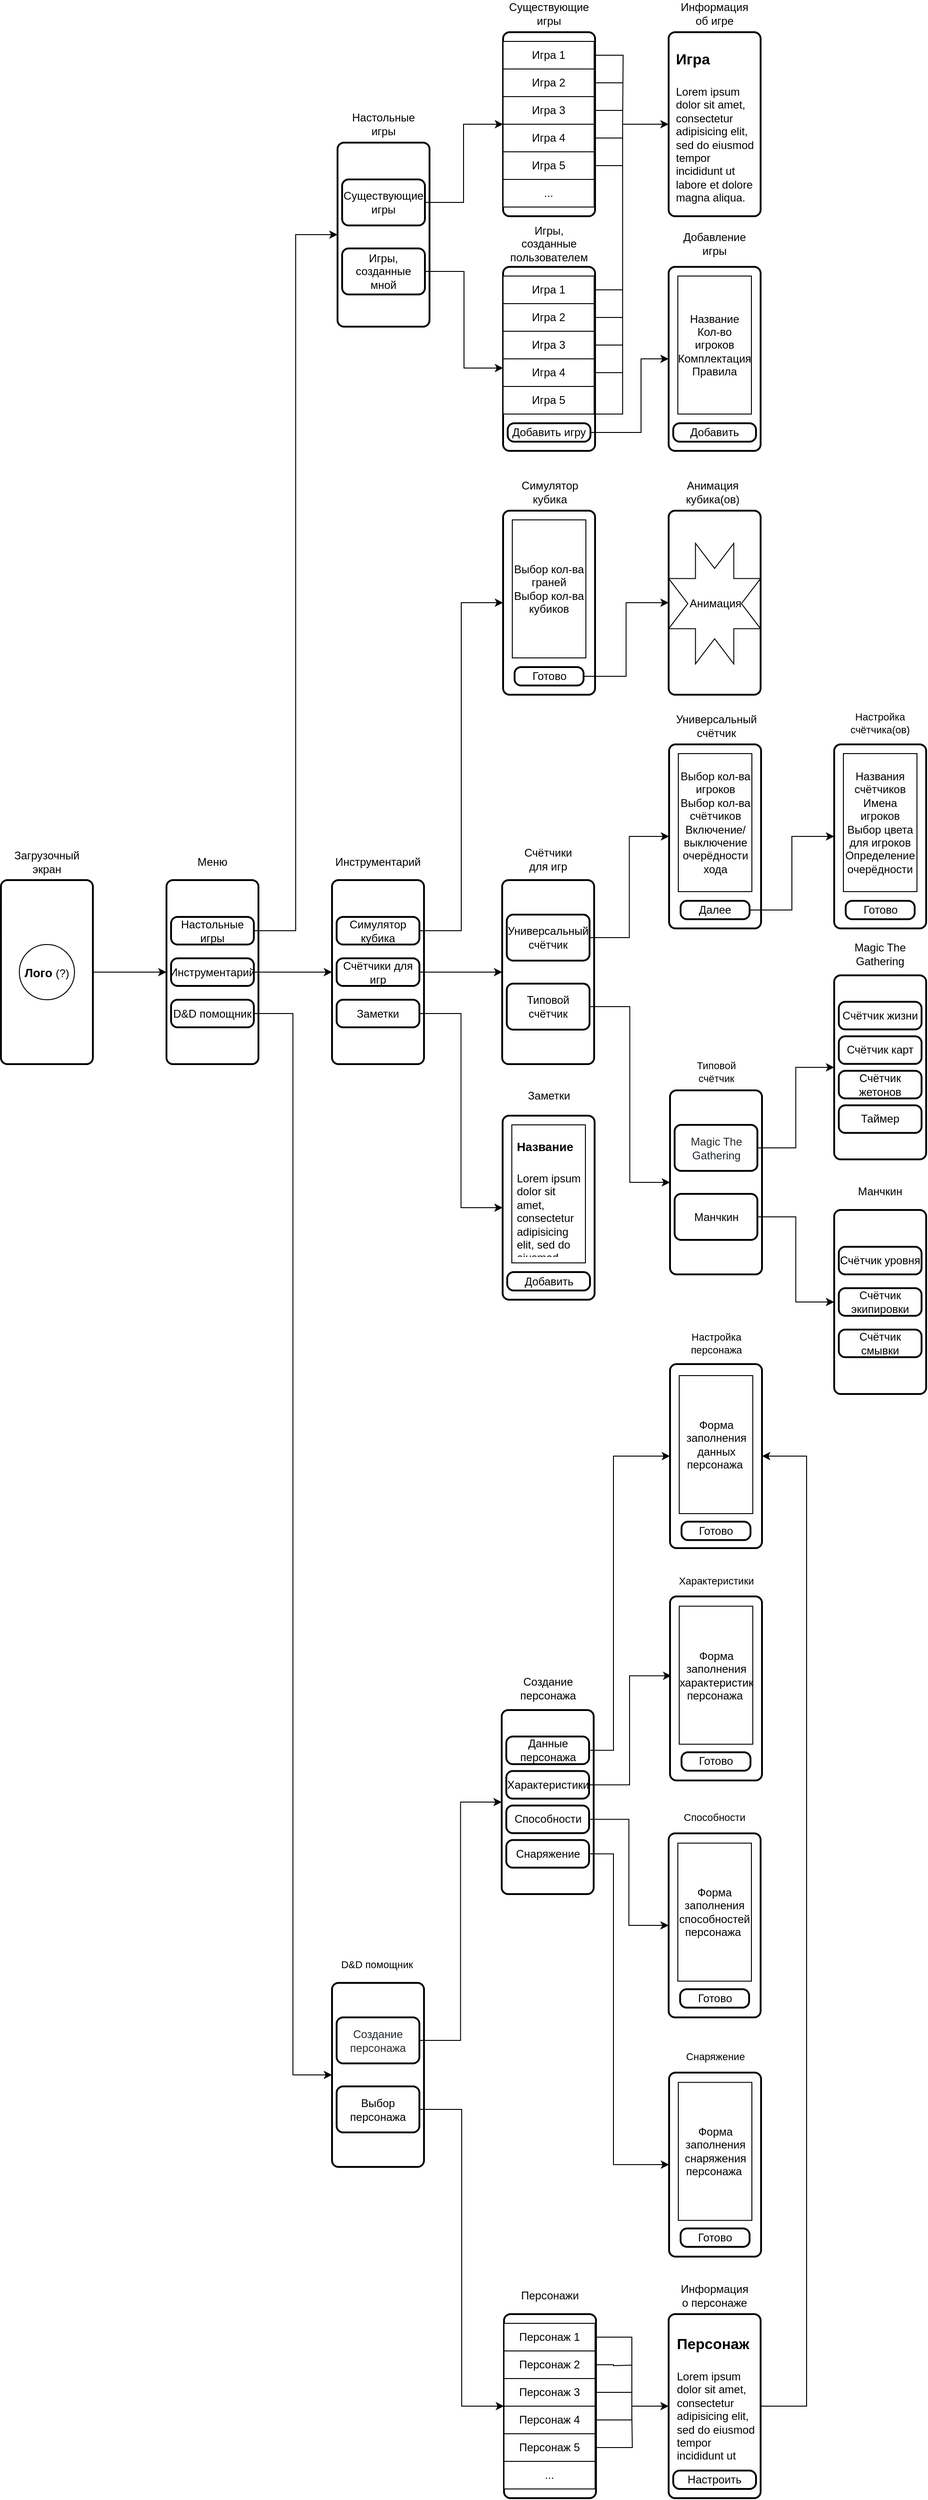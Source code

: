 <mxfile version="14.4.8" type="github">
  <diagram id="Wds3WwnXhRN4io4Kgcd5" name="Page-1">
    <mxGraphModel dx="1673" dy="928" grid="1" gridSize="10" guides="1" tooltips="1" connect="1" arrows="1" fold="1" page="1" pageScale="1" pageWidth="2339" pageHeight="3300" math="0" shadow="0">
      <root>
        <mxCell id="0" />
        <mxCell id="1" parent="0" />
        <mxCell id="EYJ2kRQVxU2eaPTJzhmD-4" style="edgeStyle=orthogonalEdgeStyle;rounded=0;orthogonalLoop=1;jettySize=auto;html=1;exitX=1;exitY=0.5;exitDx=0;exitDy=0;" parent="1" source="EYJ2kRQVxU2eaPTJzhmD-1" target="EYJ2kRQVxU2eaPTJzhmD-2" edge="1">
          <mxGeometry relative="1" as="geometry" />
        </mxCell>
        <mxCell id="EYJ2kRQVxU2eaPTJzhmD-1" value="" style="rounded=1;whiteSpace=wrap;html=1;absoluteArcSize=1;arcSize=14;strokeWidth=2;" parent="1" vertex="1">
          <mxGeometry x="64" y="1001.5" width="100" height="200" as="geometry" />
        </mxCell>
        <mxCell id="EYJ2kRQVxU2eaPTJzhmD-2" value="" style="rounded=1;whiteSpace=wrap;html=1;absoluteArcSize=1;arcSize=14;strokeWidth=2;" parent="1" vertex="1">
          <mxGeometry x="244" y="1001.5" width="100" height="200" as="geometry" />
        </mxCell>
        <mxCell id="EYJ2kRQVxU2eaPTJzhmD-20" style="edgeStyle=orthogonalEdgeStyle;rounded=0;orthogonalLoop=1;jettySize=auto;html=1;exitX=1;exitY=0.5;exitDx=0;exitDy=0;entryX=0;entryY=0.5;entryDx=0;entryDy=0;" parent="1" source="EYJ2kRQVxU2eaPTJzhmD-5" target="EYJ2kRQVxU2eaPTJzhmD-14" edge="1">
          <mxGeometry relative="1" as="geometry" />
        </mxCell>
        <mxCell id="EYJ2kRQVxU2eaPTJzhmD-5" value="Настольные игры" style="rounded=1;whiteSpace=wrap;html=1;absoluteArcSize=1;arcSize=14;strokeWidth=2;" parent="1" vertex="1">
          <mxGeometry x="249" y="1041.5" width="90" height="30" as="geometry" />
        </mxCell>
        <mxCell id="SFY8rmF3XhI637HiAEmH-7" style="edgeStyle=orthogonalEdgeStyle;rounded=0;orthogonalLoop=1;jettySize=auto;html=1;exitX=1;exitY=0.5;exitDx=0;exitDy=0;entryX=0;entryY=0.5;entryDx=0;entryDy=0;" edge="1" parent="1" source="EYJ2kRQVxU2eaPTJzhmD-6" target="SFY8rmF3XhI637HiAEmH-1">
          <mxGeometry relative="1" as="geometry" />
        </mxCell>
        <mxCell id="EYJ2kRQVxU2eaPTJzhmD-6" value="Инструментарий" style="rounded=1;whiteSpace=wrap;html=1;absoluteArcSize=1;arcSize=14;strokeWidth=2;" parent="1" vertex="1">
          <mxGeometry x="249" y="1086.5" width="90" height="30" as="geometry" />
        </mxCell>
        <mxCell id="SFY8rmF3XhI637HiAEmH-98" style="edgeStyle=orthogonalEdgeStyle;rounded=0;orthogonalLoop=1;jettySize=auto;html=1;exitX=1;exitY=0.5;exitDx=0;exitDy=0;entryX=0;entryY=0.5;entryDx=0;entryDy=0;strokeColor=#000000;fontSize=11;" edge="1" parent="1" source="EYJ2kRQVxU2eaPTJzhmD-7" target="SFY8rmF3XhI637HiAEmH-80">
          <mxGeometry relative="1" as="geometry" />
        </mxCell>
        <mxCell id="EYJ2kRQVxU2eaPTJzhmD-7" value="D&amp;amp;D помощник" style="rounded=1;whiteSpace=wrap;html=1;absoluteArcSize=1;arcSize=14;strokeWidth=2;" parent="1" vertex="1">
          <mxGeometry x="249" y="1131.5" width="90" height="30" as="geometry" />
        </mxCell>
        <mxCell id="EYJ2kRQVxU2eaPTJzhmD-8" value="Меню" style="text;html=1;strokeColor=none;fillColor=none;align=center;verticalAlign=middle;whiteSpace=wrap;rounded=0;" parent="1" vertex="1">
          <mxGeometry x="274" y="971.5" width="40" height="20" as="geometry" />
        </mxCell>
        <mxCell id="EYJ2kRQVxU2eaPTJzhmD-9" value="Загрузочный экран" style="text;html=1;strokeColor=none;fillColor=none;align=center;verticalAlign=middle;whiteSpace=wrap;rounded=0;" parent="1" vertex="1">
          <mxGeometry x="94" y="971.5" width="40" height="20" as="geometry" />
        </mxCell>
        <mxCell id="EYJ2kRQVxU2eaPTJzhmD-13" value="&lt;b&gt;&lt;font style=&quot;font-size: 13px&quot;&gt;Лого &lt;/font&gt;&lt;/b&gt;(?)" style="ellipse;whiteSpace=wrap;html=1;aspect=fixed;" parent="1" vertex="1">
          <mxGeometry x="84" y="1071.5" width="60" height="60" as="geometry" />
        </mxCell>
        <mxCell id="EYJ2kRQVxU2eaPTJzhmD-14" value="" style="rounded=1;whiteSpace=wrap;html=1;absoluteArcSize=1;arcSize=14;strokeWidth=2;" parent="1" vertex="1">
          <mxGeometry x="430" y="200" width="100" height="200" as="geometry" />
        </mxCell>
        <mxCell id="SFY8rmF3XhI637HiAEmH-8" style="edgeStyle=orthogonalEdgeStyle;rounded=0;orthogonalLoop=1;jettySize=auto;html=1;exitX=1;exitY=0.5;exitDx=0;exitDy=0;entryX=0;entryY=0;entryDx=0;entryDy=0;" edge="1" parent="1" source="EYJ2kRQVxU2eaPTJzhmD-15" target="EYJ2kRQVxU2eaPTJzhmD-26">
          <mxGeometry relative="1" as="geometry">
            <Array as="points">
              <mxPoint x="567" y="265" />
              <mxPoint x="567" y="180" />
            </Array>
          </mxGeometry>
        </mxCell>
        <mxCell id="EYJ2kRQVxU2eaPTJzhmD-15" value="Существующие игры" style="rounded=1;whiteSpace=wrap;html=1;absoluteArcSize=1;arcSize=14;strokeWidth=2;" parent="1" vertex="1">
          <mxGeometry x="435" y="240" width="90" height="50" as="geometry" />
        </mxCell>
        <mxCell id="EYJ2kRQVxU2eaPTJzhmD-33" style="edgeStyle=orthogonalEdgeStyle;rounded=0;orthogonalLoop=1;jettySize=auto;html=1;exitX=1;exitY=0.5;exitDx=0;exitDy=0;entryX=0;entryY=0.55;entryDx=0;entryDy=0;entryPerimeter=0;" parent="1" source="EYJ2kRQVxU2eaPTJzhmD-16" target="EYJ2kRQVxU2eaPTJzhmD-31" edge="1">
          <mxGeometry relative="1" as="geometry" />
        </mxCell>
        <mxCell id="EYJ2kRQVxU2eaPTJzhmD-16" value="Игры, созданные мной" style="rounded=1;whiteSpace=wrap;html=1;absoluteArcSize=1;arcSize=14;strokeWidth=2;" parent="1" vertex="1">
          <mxGeometry x="435" y="315" width="90" height="50" as="geometry" />
        </mxCell>
        <mxCell id="EYJ2kRQVxU2eaPTJzhmD-17" value="Настольные игры" style="text;html=1;strokeColor=none;fillColor=none;align=center;verticalAlign=middle;whiteSpace=wrap;rounded=0;" parent="1" vertex="1">
          <mxGeometry x="460" y="170" width="40" height="20" as="geometry" />
        </mxCell>
        <mxCell id="EYJ2kRQVxU2eaPTJzhmD-19" value="" style="rounded=1;whiteSpace=wrap;html=1;absoluteArcSize=1;arcSize=14;strokeWidth=2;" parent="1" vertex="1">
          <mxGeometry x="610" y="80" width="100" height="200" as="geometry" />
        </mxCell>
        <mxCell id="EYJ2kRQVxU2eaPTJzhmD-21" value="Существующие игры" style="text;html=1;strokeColor=none;fillColor=none;align=center;verticalAlign=middle;whiteSpace=wrap;rounded=0;" parent="1" vertex="1">
          <mxGeometry x="640" y="50" width="40" height="20" as="geometry" />
        </mxCell>
        <mxCell id="EYJ2kRQVxU2eaPTJzhmD-58" style="edgeStyle=orthogonalEdgeStyle;rounded=0;orthogonalLoop=1;jettySize=auto;html=1;exitX=1;exitY=0.5;exitDx=0;exitDy=0;endArrow=none;endFill=0;" parent="1" source="EYJ2kRQVxU2eaPTJzhmD-23" edge="1">
          <mxGeometry relative="1" as="geometry">
            <mxPoint x="740" y="180" as="targetPoint" />
          </mxGeometry>
        </mxCell>
        <mxCell id="EYJ2kRQVxU2eaPTJzhmD-23" value="Игра 1" style="rounded=0;whiteSpace=wrap;html=1;" parent="1" vertex="1">
          <mxGeometry x="610" y="90" width="99" height="30" as="geometry" />
        </mxCell>
        <mxCell id="EYJ2kRQVxU2eaPTJzhmD-59" style="edgeStyle=orthogonalEdgeStyle;rounded=0;orthogonalLoop=1;jettySize=auto;html=1;exitX=1;exitY=0.5;exitDx=0;exitDy=0;endArrow=none;endFill=0;" parent="1" source="EYJ2kRQVxU2eaPTJzhmD-24" edge="1">
          <mxGeometry relative="1" as="geometry">
            <mxPoint x="740" y="134.941" as="targetPoint" />
          </mxGeometry>
        </mxCell>
        <mxCell id="EYJ2kRQVxU2eaPTJzhmD-24" value="Игра 2" style="rounded=0;whiteSpace=wrap;html=1;" parent="1" vertex="1">
          <mxGeometry x="610" y="120" width="99" height="30" as="geometry" />
        </mxCell>
        <mxCell id="EYJ2kRQVxU2eaPTJzhmD-61" style="edgeStyle=orthogonalEdgeStyle;rounded=0;orthogonalLoop=1;jettySize=auto;html=1;exitX=1;exitY=0.5;exitDx=0;exitDy=0;endArrow=none;endFill=0;" parent="1" source="EYJ2kRQVxU2eaPTJzhmD-25" edge="1">
          <mxGeometry relative="1" as="geometry">
            <mxPoint x="740" y="165.529" as="targetPoint" />
          </mxGeometry>
        </mxCell>
        <mxCell id="EYJ2kRQVxU2eaPTJzhmD-25" value="Игра 3" style="rounded=0;whiteSpace=wrap;html=1;" parent="1" vertex="1">
          <mxGeometry x="610" y="150" width="99" height="30" as="geometry" />
        </mxCell>
        <mxCell id="EYJ2kRQVxU2eaPTJzhmD-62" style="edgeStyle=orthogonalEdgeStyle;rounded=0;orthogonalLoop=1;jettySize=auto;html=1;exitX=1;exitY=0.5;exitDx=0;exitDy=0;endArrow=none;endFill=0;" parent="1" source="EYJ2kRQVxU2eaPTJzhmD-26" edge="1">
          <mxGeometry relative="1" as="geometry">
            <mxPoint x="740" y="194.941" as="targetPoint" />
          </mxGeometry>
        </mxCell>
        <mxCell id="EYJ2kRQVxU2eaPTJzhmD-26" value="Игра 4" style="rounded=0;whiteSpace=wrap;html=1;" parent="1" vertex="1">
          <mxGeometry x="610" y="180" width="99" height="30" as="geometry" />
        </mxCell>
        <mxCell id="EYJ2kRQVxU2eaPTJzhmD-63" style="edgeStyle=orthogonalEdgeStyle;rounded=0;orthogonalLoop=1;jettySize=auto;html=1;exitX=1;exitY=0.5;exitDx=0;exitDy=0;endArrow=none;endFill=0;" parent="1" source="EYJ2kRQVxU2eaPTJzhmD-27" edge="1">
          <mxGeometry relative="1" as="geometry">
            <mxPoint x="740" y="225.529" as="targetPoint" />
          </mxGeometry>
        </mxCell>
        <mxCell id="EYJ2kRQVxU2eaPTJzhmD-27" value="Игра 5" style="rounded=0;whiteSpace=wrap;html=1;" parent="1" vertex="1">
          <mxGeometry x="610" y="210" width="99" height="30" as="geometry" />
        </mxCell>
        <mxCell id="EYJ2kRQVxU2eaPTJzhmD-28" value="..." style="rounded=0;whiteSpace=wrap;html=1;" parent="1" vertex="1">
          <mxGeometry x="610" y="240" width="99" height="30" as="geometry" />
        </mxCell>
        <mxCell id="EYJ2kRQVxU2eaPTJzhmD-31" value="" style="rounded=1;whiteSpace=wrap;html=1;absoluteArcSize=1;arcSize=14;strokeWidth=2;" parent="1" vertex="1">
          <mxGeometry x="610" y="335" width="100" height="200" as="geometry" />
        </mxCell>
        <mxCell id="EYJ2kRQVxU2eaPTJzhmD-32" value="Игры, созданные пользователем" style="text;html=1;strokeColor=none;fillColor=none;align=center;verticalAlign=middle;whiteSpace=wrap;rounded=0;" parent="1" vertex="1">
          <mxGeometry x="640" y="300" width="40" height="20" as="geometry" />
        </mxCell>
        <mxCell id="EYJ2kRQVxU2eaPTJzhmD-57" style="edgeStyle=orthogonalEdgeStyle;rounded=0;orthogonalLoop=1;jettySize=auto;html=1;exitX=1;exitY=0.5;exitDx=0;exitDy=0;endArrow=none;endFill=0;" parent="1" source="EYJ2kRQVxU2eaPTJzhmD-34" edge="1">
          <mxGeometry relative="1" as="geometry">
            <mxPoint x="740" y="359.941" as="targetPoint" />
          </mxGeometry>
        </mxCell>
        <mxCell id="EYJ2kRQVxU2eaPTJzhmD-34" value="Игра 1" style="rounded=0;whiteSpace=wrap;html=1;" parent="1" vertex="1">
          <mxGeometry x="610" y="345" width="99" height="30" as="geometry" />
        </mxCell>
        <mxCell id="EYJ2kRQVxU2eaPTJzhmD-56" style="edgeStyle=orthogonalEdgeStyle;rounded=0;orthogonalLoop=1;jettySize=auto;html=1;exitX=1;exitY=0.5;exitDx=0;exitDy=0;endArrow=none;endFill=0;" parent="1" source="EYJ2kRQVxU2eaPTJzhmD-35" edge="1">
          <mxGeometry relative="1" as="geometry">
            <mxPoint x="740" y="390.529" as="targetPoint" />
          </mxGeometry>
        </mxCell>
        <mxCell id="EYJ2kRQVxU2eaPTJzhmD-35" value="Игра 2" style="rounded=0;whiteSpace=wrap;html=1;" parent="1" vertex="1">
          <mxGeometry x="610" y="375" width="99" height="30" as="geometry" />
        </mxCell>
        <mxCell id="EYJ2kRQVxU2eaPTJzhmD-55" style="edgeStyle=orthogonalEdgeStyle;rounded=0;orthogonalLoop=1;jettySize=auto;html=1;exitX=1;exitY=0.5;exitDx=0;exitDy=0;endArrow=none;endFill=0;" parent="1" source="EYJ2kRQVxU2eaPTJzhmD-36" edge="1">
          <mxGeometry relative="1" as="geometry">
            <mxPoint x="740" y="419.941" as="targetPoint" />
          </mxGeometry>
        </mxCell>
        <mxCell id="EYJ2kRQVxU2eaPTJzhmD-36" value="Игра 3" style="rounded=0;whiteSpace=wrap;html=1;" parent="1" vertex="1">
          <mxGeometry x="610" y="405" width="99" height="30" as="geometry" />
        </mxCell>
        <mxCell id="EYJ2kRQVxU2eaPTJzhmD-53" style="edgeStyle=orthogonalEdgeStyle;rounded=0;orthogonalLoop=1;jettySize=auto;html=1;exitX=1;exitY=0.5;exitDx=0;exitDy=0;endArrow=none;endFill=0;" parent="1" source="EYJ2kRQVxU2eaPTJzhmD-37" edge="1">
          <mxGeometry relative="1" as="geometry">
            <mxPoint x="740" y="450.529" as="targetPoint" />
          </mxGeometry>
        </mxCell>
        <mxCell id="EYJ2kRQVxU2eaPTJzhmD-37" value="Игра 4" style="rounded=0;whiteSpace=wrap;html=1;" parent="1" vertex="1">
          <mxGeometry x="610" y="435" width="99" height="30" as="geometry" />
        </mxCell>
        <mxCell id="EYJ2kRQVxU2eaPTJzhmD-52" style="edgeStyle=orthogonalEdgeStyle;rounded=0;orthogonalLoop=1;jettySize=auto;html=1;exitX=1;exitY=0.5;exitDx=0;exitDy=0;entryX=0;entryY=0.5;entryDx=0;entryDy=0;" parent="1" source="EYJ2kRQVxU2eaPTJzhmD-38" target="EYJ2kRQVxU2eaPTJzhmD-46" edge="1">
          <mxGeometry relative="1" as="geometry">
            <Array as="points">
              <mxPoint x="740" y="495" />
              <mxPoint x="740" y="180" />
            </Array>
          </mxGeometry>
        </mxCell>
        <mxCell id="EYJ2kRQVxU2eaPTJzhmD-38" value="Игра 5" style="rounded=0;whiteSpace=wrap;html=1;" parent="1" vertex="1">
          <mxGeometry x="610" y="465" width="99" height="30" as="geometry" />
        </mxCell>
        <mxCell id="EYJ2kRQVxU2eaPTJzhmD-42" style="edgeStyle=orthogonalEdgeStyle;rounded=0;orthogonalLoop=1;jettySize=auto;html=1;exitX=1;exitY=0.5;exitDx=0;exitDy=0;" parent="1" source="EYJ2kRQVxU2eaPTJzhmD-40" target="EYJ2kRQVxU2eaPTJzhmD-41" edge="1">
          <mxGeometry relative="1" as="geometry">
            <Array as="points">
              <mxPoint x="760" y="515" />
              <mxPoint x="760" y="435" />
            </Array>
          </mxGeometry>
        </mxCell>
        <mxCell id="EYJ2kRQVxU2eaPTJzhmD-40" value="Добавить игру" style="rounded=1;whiteSpace=wrap;html=1;absoluteArcSize=1;arcSize=14;strokeWidth=2;" parent="1" vertex="1">
          <mxGeometry x="615" y="505" width="90" height="20" as="geometry" />
        </mxCell>
        <mxCell id="EYJ2kRQVxU2eaPTJzhmD-41" value="" style="rounded=1;whiteSpace=wrap;html=1;absoluteArcSize=1;arcSize=14;strokeWidth=2;" parent="1" vertex="1">
          <mxGeometry x="790" y="335" width="100" height="200" as="geometry" />
        </mxCell>
        <mxCell id="EYJ2kRQVxU2eaPTJzhmD-43" value="Добавление игры" style="text;html=1;strokeColor=none;fillColor=none;align=center;verticalAlign=middle;whiteSpace=wrap;rounded=0;" parent="1" vertex="1">
          <mxGeometry x="820" y="300" width="40" height="20" as="geometry" />
        </mxCell>
        <mxCell id="EYJ2kRQVxU2eaPTJzhmD-44" value="Название&lt;br&gt;Кол-во игроков&lt;br&gt;Комплектация&lt;br&gt;Правила" style="rounded=0;whiteSpace=wrap;html=1;" parent="1" vertex="1">
          <mxGeometry x="800" y="345" width="80" height="150" as="geometry" />
        </mxCell>
        <mxCell id="EYJ2kRQVxU2eaPTJzhmD-45" value="Добавить" style="rounded=1;whiteSpace=wrap;html=1;absoluteArcSize=1;arcSize=14;strokeWidth=2;" parent="1" vertex="1">
          <mxGeometry x="795" y="505" width="90" height="20" as="geometry" />
        </mxCell>
        <mxCell id="EYJ2kRQVxU2eaPTJzhmD-46" value="" style="rounded=1;whiteSpace=wrap;html=1;absoluteArcSize=1;arcSize=14;strokeWidth=2;" parent="1" vertex="1">
          <mxGeometry x="790" y="80" width="100" height="200" as="geometry" />
        </mxCell>
        <mxCell id="EYJ2kRQVxU2eaPTJzhmD-47" value="Информация об игре" style="text;html=1;strokeColor=none;fillColor=none;align=center;verticalAlign=middle;whiteSpace=wrap;rounded=0;" parent="1" vertex="1">
          <mxGeometry x="820" y="50" width="40" height="20" as="geometry" />
        </mxCell>
        <mxCell id="EYJ2kRQVxU2eaPTJzhmD-51" value="&lt;h1&gt;&lt;font style=&quot;font-size: 16px&quot;&gt;Игра&lt;/font&gt;&lt;/h1&gt;&lt;p&gt;Lorem ipsum dolor sit amet, consectetur adipisicing elit, sed do eiusmod tempor incididunt ut labore et dolore magna aliqua.&lt;/p&gt;" style="text;html=1;strokeColor=none;fillColor=none;spacing=5;spacingTop=-20;whiteSpace=wrap;overflow=hidden;rounded=0;" parent="1" vertex="1">
          <mxGeometry x="792.5" y="87" width="95" height="183" as="geometry" />
        </mxCell>
        <mxCell id="SFY8rmF3XhI637HiAEmH-1" value="" style="rounded=1;whiteSpace=wrap;html=1;absoluteArcSize=1;arcSize=14;strokeWidth=2;" vertex="1" parent="1">
          <mxGeometry x="424" y="1001.5" width="100" height="200" as="geometry" />
        </mxCell>
        <mxCell id="SFY8rmF3XhI637HiAEmH-2" value="Инструментарий" style="text;html=1;strokeColor=none;fillColor=none;align=center;verticalAlign=middle;whiteSpace=wrap;rounded=0;" vertex="1" parent="1">
          <mxGeometry x="454" y="971.5" width="40" height="20" as="geometry" />
        </mxCell>
        <mxCell id="SFY8rmF3XhI637HiAEmH-30" style="edgeStyle=orthogonalEdgeStyle;rounded=0;orthogonalLoop=1;jettySize=auto;html=1;exitX=1;exitY=0.5;exitDx=0;exitDy=0;entryX=0;entryY=0.5;entryDx=0;entryDy=0;" edge="1" parent="1" source="SFY8rmF3XhI637HiAEmH-3" target="SFY8rmF3XhI637HiAEmH-6">
          <mxGeometry relative="1" as="geometry" />
        </mxCell>
        <mxCell id="SFY8rmF3XhI637HiAEmH-3" value="Симулятор кубика" style="rounded=1;whiteSpace=wrap;html=1;absoluteArcSize=1;arcSize=14;strokeWidth=2;" vertex="1" parent="1">
          <mxGeometry x="429" y="1041.5" width="90" height="30" as="geometry" />
        </mxCell>
        <mxCell id="SFY8rmF3XhI637HiAEmH-43" style="edgeStyle=orthogonalEdgeStyle;rounded=0;orthogonalLoop=1;jettySize=auto;html=1;exitX=1;exitY=0.5;exitDx=0;exitDy=0;entryX=0;entryY=0.5;entryDx=0;entryDy=0;" edge="1" parent="1" source="SFY8rmF3XhI637HiAEmH-4" target="SFY8rmF3XhI637HiAEmH-37">
          <mxGeometry relative="1" as="geometry" />
        </mxCell>
        <mxCell id="SFY8rmF3XhI637HiAEmH-4" value="Счётчики для игр" style="rounded=1;whiteSpace=wrap;html=1;absoluteArcSize=1;arcSize=14;strokeWidth=2;" vertex="1" parent="1">
          <mxGeometry x="429" y="1086.5" width="90" height="30" as="geometry" />
        </mxCell>
        <mxCell id="SFY8rmF3XhI637HiAEmH-79" style="edgeStyle=orthogonalEdgeStyle;rounded=0;orthogonalLoop=1;jettySize=auto;html=1;exitX=1;exitY=0.5;exitDx=0;exitDy=0;entryX=0;entryY=0.5;entryDx=0;entryDy=0;strokeColor=#000000;fontSize=11;" edge="1" parent="1" source="SFY8rmF3XhI637HiAEmH-5" target="SFY8rmF3XhI637HiAEmH-73">
          <mxGeometry relative="1" as="geometry" />
        </mxCell>
        <mxCell id="SFY8rmF3XhI637HiAEmH-5" value="Заметки" style="rounded=1;whiteSpace=wrap;html=1;absoluteArcSize=1;arcSize=14;strokeWidth=2;" vertex="1" parent="1">
          <mxGeometry x="429" y="1131.5" width="90" height="30" as="geometry" />
        </mxCell>
        <mxCell id="SFY8rmF3XhI637HiAEmH-6" value="" style="rounded=1;whiteSpace=wrap;html=1;absoluteArcSize=1;arcSize=14;strokeWidth=2;" vertex="1" parent="1">
          <mxGeometry x="610" y="600" width="100" height="200" as="geometry" />
        </mxCell>
        <mxCell id="SFY8rmF3XhI637HiAEmH-9" value="Симулятор кубика" style="text;html=1;strokeColor=none;fillColor=none;align=center;verticalAlign=middle;whiteSpace=wrap;rounded=0;" vertex="1" parent="1">
          <mxGeometry x="641" y="570" width="40" height="20" as="geometry" />
        </mxCell>
        <mxCell id="SFY8rmF3XhI637HiAEmH-28" value="Выбор кол-ва граней&lt;br&gt;Выбор кол-ва кубиков" style="rounded=0;whiteSpace=wrap;html=1;" vertex="1" parent="1">
          <mxGeometry x="620" y="610" width="80" height="150" as="geometry" />
        </mxCell>
        <mxCell id="SFY8rmF3XhI637HiAEmH-34" style="edgeStyle=orthogonalEdgeStyle;rounded=0;orthogonalLoop=1;jettySize=auto;html=1;exitX=1;exitY=0.5;exitDx=0;exitDy=0;entryX=0;entryY=0.5;entryDx=0;entryDy=0;" edge="1" parent="1" source="SFY8rmF3XhI637HiAEmH-29" target="SFY8rmF3XhI637HiAEmH-31">
          <mxGeometry relative="1" as="geometry" />
        </mxCell>
        <mxCell id="SFY8rmF3XhI637HiAEmH-29" value="Готово" style="rounded=1;whiteSpace=wrap;html=1;absoluteArcSize=1;arcSize=14;strokeWidth=2;" vertex="1" parent="1">
          <mxGeometry x="622.5" y="770" width="75" height="20" as="geometry" />
        </mxCell>
        <mxCell id="SFY8rmF3XhI637HiAEmH-31" value="" style="rounded=1;whiteSpace=wrap;html=1;absoluteArcSize=1;arcSize=14;strokeWidth=2;" vertex="1" parent="1">
          <mxGeometry x="790" y="600" width="100" height="200" as="geometry" />
        </mxCell>
        <mxCell id="SFY8rmF3XhI637HiAEmH-33" value="Анимация кубика(ов)" style="text;html=1;strokeColor=none;fillColor=none;align=center;verticalAlign=middle;whiteSpace=wrap;rounded=0;" vertex="1" parent="1">
          <mxGeometry x="817.5" y="570" width="40" height="20" as="geometry" />
        </mxCell>
        <mxCell id="SFY8rmF3XhI637HiAEmH-35" value="" style="verticalLabelPosition=bottom;verticalAlign=top;html=1;shape=mxgraph.basic.8_point_star;" vertex="1" parent="1">
          <mxGeometry x="790" y="635.5" width="100" height="131" as="geometry" />
        </mxCell>
        <mxCell id="SFY8rmF3XhI637HiAEmH-36" value="Анимация" style="text;html=1;strokeColor=none;fillColor=none;align=center;verticalAlign=middle;whiteSpace=wrap;rounded=0;" vertex="1" parent="1">
          <mxGeometry x="820.5" y="691" width="40" height="20" as="geometry" />
        </mxCell>
        <mxCell id="SFY8rmF3XhI637HiAEmH-37" value="" style="rounded=1;whiteSpace=wrap;html=1;absoluteArcSize=1;arcSize=14;strokeWidth=2;" vertex="1" parent="1">
          <mxGeometry x="609" y="1001.5" width="100" height="200" as="geometry" />
        </mxCell>
        <mxCell id="SFY8rmF3XhI637HiAEmH-38" value="Счётчики для игр" style="text;html=1;strokeColor=none;fillColor=none;align=center;verticalAlign=middle;whiteSpace=wrap;rounded=0;" vertex="1" parent="1">
          <mxGeometry x="638.5" y="968.5" width="40" height="20" as="geometry" />
        </mxCell>
        <mxCell id="SFY8rmF3XhI637HiAEmH-48" style="edgeStyle=orthogonalEdgeStyle;orthogonalLoop=1;jettySize=auto;html=1;exitX=1;exitY=0.5;exitDx=0;exitDy=0;entryX=0;entryY=0.5;entryDx=0;entryDy=0;fontSize=11;rounded=0;" edge="1" parent="1" source="SFY8rmF3XhI637HiAEmH-40" target="SFY8rmF3XhI637HiAEmH-44">
          <mxGeometry relative="1" as="geometry" />
        </mxCell>
        <mxCell id="SFY8rmF3XhI637HiAEmH-40" value="Универсальный счётчик" style="rounded=1;whiteSpace=wrap;html=1;absoluteArcSize=1;arcSize=14;strokeWidth=2;" vertex="1" parent="1">
          <mxGeometry x="614" y="1039" width="90" height="50" as="geometry" />
        </mxCell>
        <mxCell id="SFY8rmF3XhI637HiAEmH-56" style="edgeStyle=orthogonalEdgeStyle;rounded=0;orthogonalLoop=1;jettySize=auto;html=1;exitX=1;exitY=0.5;exitDx=0;exitDy=0;entryX=0;entryY=0.5;entryDx=0;entryDy=0;strokeColor=#000000;fontSize=11;" edge="1" parent="1" source="SFY8rmF3XhI637HiAEmH-41" target="SFY8rmF3XhI637HiAEmH-54">
          <mxGeometry relative="1" as="geometry" />
        </mxCell>
        <mxCell id="SFY8rmF3XhI637HiAEmH-41" value="Типовой счётчик" style="rounded=1;whiteSpace=wrap;html=1;absoluteArcSize=1;arcSize=14;strokeWidth=2;" vertex="1" parent="1">
          <mxGeometry x="614" y="1114" width="90" height="50" as="geometry" />
        </mxCell>
        <mxCell id="SFY8rmF3XhI637HiAEmH-44" value="" style="rounded=1;whiteSpace=wrap;html=1;absoluteArcSize=1;arcSize=14;strokeWidth=2;" vertex="1" parent="1">
          <mxGeometry x="790.5" y="854" width="100" height="200" as="geometry" />
        </mxCell>
        <mxCell id="SFY8rmF3XhI637HiAEmH-45" value="Универсальный счётчик" style="text;html=1;strokeColor=none;fillColor=none;align=center;verticalAlign=middle;whiteSpace=wrap;rounded=0;" vertex="1" parent="1">
          <mxGeometry x="821.5" y="824" width="40" height="20" as="geometry" />
        </mxCell>
        <mxCell id="SFY8rmF3XhI637HiAEmH-46" value="Выбор кол-ва игроков&lt;br&gt;Выбор кол-ва счётчиков&lt;br&gt;Включение/выключение очерёдности хода" style="rounded=0;whiteSpace=wrap;html=1;" vertex="1" parent="1">
          <mxGeometry x="800.5" y="864" width="80" height="150" as="geometry" />
        </mxCell>
        <mxCell id="SFY8rmF3XhI637HiAEmH-51" style="edgeStyle=orthogonalEdgeStyle;rounded=0;orthogonalLoop=1;jettySize=auto;html=1;exitX=1;exitY=0.5;exitDx=0;exitDy=0;entryX=0;entryY=0.5;entryDx=0;entryDy=0;strokeColor=#000000;fontSize=11;" edge="1" parent="1" source="SFY8rmF3XhI637HiAEmH-47" target="SFY8rmF3XhI637HiAEmH-49">
          <mxGeometry relative="1" as="geometry" />
        </mxCell>
        <mxCell id="SFY8rmF3XhI637HiAEmH-47" value="Далее" style="rounded=1;whiteSpace=wrap;html=1;absoluteArcSize=1;arcSize=14;strokeWidth=2;" vertex="1" parent="1">
          <mxGeometry x="803" y="1024" width="75" height="20" as="geometry" />
        </mxCell>
        <mxCell id="SFY8rmF3XhI637HiAEmH-49" value="" style="rounded=1;whiteSpace=wrap;html=1;absoluteArcSize=1;arcSize=14;strokeWidth=2;" vertex="1" parent="1">
          <mxGeometry x="970" y="854" width="100" height="200" as="geometry" />
        </mxCell>
        <mxCell id="SFY8rmF3XhI637HiAEmH-50" value="Настройка счётчика(ов)" style="text;html=1;strokeColor=none;fillColor=none;align=center;verticalAlign=middle;whiteSpace=wrap;rounded=0;fontSize=11;" vertex="1" parent="1">
          <mxGeometry x="1000" y="821" width="40" height="20" as="geometry" />
        </mxCell>
        <mxCell id="SFY8rmF3XhI637HiAEmH-52" value="&lt;div&gt;Названия счётчиков&lt;/div&gt;&lt;div&gt;&lt;span&gt;	&lt;/span&gt;Имена игроков&lt;/div&gt;&lt;div&gt;&lt;span&gt;	&lt;/span&gt;Выбор цвета для игроков&lt;/div&gt;&lt;div&gt;&lt;span&gt;	&lt;/span&gt;Определение очерёдности&lt;/div&gt;" style="rounded=0;whiteSpace=wrap;html=1;" vertex="1" parent="1">
          <mxGeometry x="980" y="864" width="80" height="150" as="geometry" />
        </mxCell>
        <mxCell id="SFY8rmF3XhI637HiAEmH-53" value="Готово" style="rounded=1;whiteSpace=wrap;html=1;absoluteArcSize=1;arcSize=14;strokeWidth=2;" vertex="1" parent="1">
          <mxGeometry x="982.5" y="1024" width="75" height="20" as="geometry" />
        </mxCell>
        <mxCell id="SFY8rmF3XhI637HiAEmH-54" value="" style="rounded=1;whiteSpace=wrap;html=1;absoluteArcSize=1;arcSize=14;strokeWidth=2;" vertex="1" parent="1">
          <mxGeometry x="791.5" y="1230" width="100" height="200" as="geometry" />
        </mxCell>
        <mxCell id="SFY8rmF3XhI637HiAEmH-55" value="Типовой счётчик" style="text;html=1;strokeColor=none;fillColor=none;align=center;verticalAlign=middle;whiteSpace=wrap;rounded=0;fontSize=11;" vertex="1" parent="1">
          <mxGeometry x="821.5" y="1200" width="40" height="20" as="geometry" />
        </mxCell>
        <mxCell id="SFY8rmF3XhI637HiAEmH-66" style="edgeStyle=orthogonalEdgeStyle;rounded=0;orthogonalLoop=1;jettySize=auto;html=1;exitX=1;exitY=0.5;exitDx=0;exitDy=0;entryX=0;entryY=0.5;entryDx=0;entryDy=0;strokeColor=#000000;fontSize=11;" edge="1" parent="1" source="SFY8rmF3XhI637HiAEmH-57" target="SFY8rmF3XhI637HiAEmH-59">
          <mxGeometry relative="1" as="geometry" />
        </mxCell>
        <mxCell id="SFY8rmF3XhI637HiAEmH-57" value="&lt;span style=&quot;color: rgb(36 , 41 , 46) ; font-family: , &amp;#34;consolas&amp;#34; , &amp;#34;liberation mono&amp;#34; , &amp;#34;menlo&amp;#34; , monospace ; background-color: rgb(255 , 255 , 255)&quot;&gt;Magic The Gathering&lt;/span&gt;" style="rounded=1;whiteSpace=wrap;html=1;absoluteArcSize=1;arcSize=14;strokeWidth=2;" vertex="1" parent="1">
          <mxGeometry x="796.5" y="1267.5" width="90" height="50" as="geometry" />
        </mxCell>
        <mxCell id="SFY8rmF3XhI637HiAEmH-72" style="edgeStyle=orthogonalEdgeStyle;rounded=0;orthogonalLoop=1;jettySize=auto;html=1;exitX=1;exitY=0.5;exitDx=0;exitDy=0;entryX=0;entryY=0.5;entryDx=0;entryDy=0;strokeColor=#000000;fontSize=11;" edge="1" parent="1" source="SFY8rmF3XhI637HiAEmH-58" target="SFY8rmF3XhI637HiAEmH-67">
          <mxGeometry relative="1" as="geometry" />
        </mxCell>
        <mxCell id="SFY8rmF3XhI637HiAEmH-58" value="Манчкин" style="rounded=1;whiteSpace=wrap;html=1;absoluteArcSize=1;arcSize=14;strokeWidth=2;" vertex="1" parent="1">
          <mxGeometry x="796.5" y="1342.5" width="90" height="50" as="geometry" />
        </mxCell>
        <mxCell id="SFY8rmF3XhI637HiAEmH-59" value="" style="rounded=1;whiteSpace=wrap;html=1;absoluteArcSize=1;arcSize=14;strokeWidth=2;" vertex="1" parent="1">
          <mxGeometry x="970" y="1105" width="100" height="200" as="geometry" />
        </mxCell>
        <mxCell id="SFY8rmF3XhI637HiAEmH-60" value="Счётчик жизни" style="rounded=1;whiteSpace=wrap;html=1;absoluteArcSize=1;arcSize=14;strokeWidth=2;" vertex="1" parent="1">
          <mxGeometry x="975" y="1133.75" width="90" height="30" as="geometry" />
        </mxCell>
        <mxCell id="SFY8rmF3XhI637HiAEmH-61" value="Счётчик карт" style="rounded=1;whiteSpace=wrap;html=1;absoluteArcSize=1;arcSize=14;strokeWidth=2;" vertex="1" parent="1">
          <mxGeometry x="975" y="1171.25" width="90" height="30" as="geometry" />
        </mxCell>
        <mxCell id="SFY8rmF3XhI637HiAEmH-62" value="Счётчик жетонов" style="rounded=1;whiteSpace=wrap;html=1;absoluteArcSize=1;arcSize=14;strokeWidth=2;" vertex="1" parent="1">
          <mxGeometry x="975" y="1208.75" width="90" height="30" as="geometry" />
        </mxCell>
        <mxCell id="SFY8rmF3XhI637HiAEmH-63" value="Magic The Gathering" style="text;html=1;strokeColor=none;fillColor=none;align=center;verticalAlign=middle;whiteSpace=wrap;rounded=0;" vertex="1" parent="1">
          <mxGeometry x="990" y="1071.5" width="60" height="20" as="geometry" />
        </mxCell>
        <mxCell id="SFY8rmF3XhI637HiAEmH-65" value="Таймер" style="rounded=1;whiteSpace=wrap;html=1;absoluteArcSize=1;arcSize=14;strokeWidth=2;" vertex="1" parent="1">
          <mxGeometry x="975" y="1246.25" width="90" height="30" as="geometry" />
        </mxCell>
        <mxCell id="SFY8rmF3XhI637HiAEmH-67" value="" style="rounded=1;whiteSpace=wrap;html=1;absoluteArcSize=1;arcSize=14;strokeWidth=2;" vertex="1" parent="1">
          <mxGeometry x="970" y="1360" width="100" height="200" as="geometry" />
        </mxCell>
        <mxCell id="SFY8rmF3XhI637HiAEmH-68" value="Манчкин" style="text;html=1;strokeColor=none;fillColor=none;align=center;verticalAlign=middle;whiteSpace=wrap;rounded=0;" vertex="1" parent="1">
          <mxGeometry x="1000" y="1330" width="40" height="20" as="geometry" />
        </mxCell>
        <mxCell id="SFY8rmF3XhI637HiAEmH-69" value="Счётчик уровня" style="rounded=1;whiteSpace=wrap;html=1;absoluteArcSize=1;arcSize=14;strokeWidth=2;" vertex="1" parent="1">
          <mxGeometry x="975" y="1400" width="90" height="30" as="geometry" />
        </mxCell>
        <mxCell id="SFY8rmF3XhI637HiAEmH-70" value="Счётчик экипировки" style="rounded=1;whiteSpace=wrap;html=1;absoluteArcSize=1;arcSize=14;strokeWidth=2;" vertex="1" parent="1">
          <mxGeometry x="975" y="1445" width="90" height="30" as="geometry" />
        </mxCell>
        <mxCell id="SFY8rmF3XhI637HiAEmH-71" value="Счётчик смывки" style="rounded=1;whiteSpace=wrap;html=1;absoluteArcSize=1;arcSize=14;strokeWidth=2;" vertex="1" parent="1">
          <mxGeometry x="975" y="1490" width="90" height="30" as="geometry" />
        </mxCell>
        <mxCell id="SFY8rmF3XhI637HiAEmH-73" value="" style="rounded=1;whiteSpace=wrap;html=1;absoluteArcSize=1;arcSize=14;strokeWidth=2;" vertex="1" parent="1">
          <mxGeometry x="609.5" y="1257.5" width="100" height="200" as="geometry" />
        </mxCell>
        <mxCell id="SFY8rmF3XhI637HiAEmH-74" value="Заметки" style="text;html=1;strokeColor=none;fillColor=none;align=center;verticalAlign=middle;whiteSpace=wrap;rounded=0;" vertex="1" parent="1">
          <mxGeometry x="639.5" y="1226.25" width="40" height="20" as="geometry" />
        </mxCell>
        <mxCell id="SFY8rmF3XhI637HiAEmH-75" value="" style="rounded=0;whiteSpace=wrap;html=1;" vertex="1" parent="1">
          <mxGeometry x="619.5" y="1267.5" width="80" height="150" as="geometry" />
        </mxCell>
        <mxCell id="SFY8rmF3XhI637HiAEmH-76" value="Добавить" style="rounded=1;whiteSpace=wrap;html=1;absoluteArcSize=1;arcSize=14;strokeWidth=2;" vertex="1" parent="1">
          <mxGeometry x="614.5" y="1427.5" width="90" height="20" as="geometry" />
        </mxCell>
        <mxCell id="SFY8rmF3XhI637HiAEmH-78" value="&lt;h1&gt;&lt;font style=&quot;font-size: 13px&quot;&gt;Название&lt;/font&gt;&lt;/h1&gt;&lt;p&gt;Lorem ipsum dolor sit amet, consectetur adipisicing elit, sed do eiusmod tempor incididunt ut labore et dolore magna aliqua.&lt;/p&gt;" style="text;html=1;strokeColor=none;fillColor=none;spacing=5;spacingTop=-20;whiteSpace=wrap;overflow=hidden;rounded=0;" vertex="1" parent="1">
          <mxGeometry x="619.5" y="1267.5" width="80.5" height="142.5" as="geometry" />
        </mxCell>
        <mxCell id="SFY8rmF3XhI637HiAEmH-80" value="" style="rounded=1;whiteSpace=wrap;html=1;absoluteArcSize=1;arcSize=14;strokeWidth=2;" vertex="1" parent="1">
          <mxGeometry x="424" y="2200" width="100" height="200" as="geometry" />
        </mxCell>
        <mxCell id="SFY8rmF3XhI637HiAEmH-81" value="D&amp;amp;D помощник" style="text;html=1;strokeColor=none;fillColor=none;align=center;verticalAlign=middle;whiteSpace=wrap;rounded=0;fontSize=11;" vertex="1" parent="1">
          <mxGeometry x="430" y="2170" width="86" height="20" as="geometry" />
        </mxCell>
        <mxCell id="SFY8rmF3XhI637HiAEmH-97" style="edgeStyle=orthogonalEdgeStyle;rounded=0;orthogonalLoop=1;jettySize=auto;html=1;exitX=1;exitY=0.5;exitDx=0;exitDy=0;entryX=0;entryY=0.5;entryDx=0;entryDy=0;strokeColor=#000000;fontSize=11;" edge="1" parent="1" source="SFY8rmF3XhI637HiAEmH-83" target="SFY8rmF3XhI637HiAEmH-91">
          <mxGeometry relative="1" as="geometry" />
        </mxCell>
        <mxCell id="SFY8rmF3XhI637HiAEmH-83" value="&lt;span style=&quot;color: rgb(36 , 41 , 46) ; font-family: , &amp;#34;consolas&amp;#34; , &amp;#34;liberation mono&amp;#34; , &amp;#34;menlo&amp;#34; , monospace ; background-color: rgb(255 , 255 , 255)&quot;&gt;Создание персонажа&lt;/span&gt;" style="rounded=1;whiteSpace=wrap;html=1;absoluteArcSize=1;arcSize=14;strokeWidth=2;" vertex="1" parent="1">
          <mxGeometry x="429" y="2237.5" width="90" height="50" as="geometry" />
        </mxCell>
        <mxCell id="SFY8rmF3XhI637HiAEmH-133" style="edgeStyle=orthogonalEdgeStyle;rounded=0;orthogonalLoop=1;jettySize=auto;html=1;exitX=1;exitY=0.5;exitDx=0;exitDy=0;entryX=0;entryY=1;entryDx=0;entryDy=0;strokeColor=#000000;fontSize=11;" edge="1" parent="1" source="SFY8rmF3XhI637HiAEmH-84" target="SFY8rmF3XhI637HiAEmH-129">
          <mxGeometry relative="1" as="geometry">
            <Array as="points">
              <mxPoint x="565" y="2338" />
              <mxPoint x="565" y="2660" />
            </Array>
          </mxGeometry>
        </mxCell>
        <mxCell id="SFY8rmF3XhI637HiAEmH-84" value="Выбор персонажа" style="rounded=1;whiteSpace=wrap;html=1;absoluteArcSize=1;arcSize=14;strokeWidth=2;" vertex="1" parent="1">
          <mxGeometry x="429" y="2312.5" width="90" height="50" as="geometry" />
        </mxCell>
        <mxCell id="SFY8rmF3XhI637HiAEmH-91" value="" style="rounded=1;whiteSpace=wrap;html=1;absoluteArcSize=1;arcSize=14;strokeWidth=2;" vertex="1" parent="1">
          <mxGeometry x="608.5" y="1903.5" width="100" height="200" as="geometry" />
        </mxCell>
        <mxCell id="SFY8rmF3XhI637HiAEmH-123" style="edgeStyle=orthogonalEdgeStyle;rounded=0;orthogonalLoop=1;jettySize=auto;html=1;exitX=1;exitY=0.5;exitDx=0;exitDy=0;entryX=0;entryY=0.5;entryDx=0;entryDy=0;strokeColor=#000000;fontSize=11;" edge="1" parent="1" source="SFY8rmF3XhI637HiAEmH-92" target="SFY8rmF3XhI637HiAEmH-100">
          <mxGeometry relative="1" as="geometry">
            <Array as="points">
              <mxPoint x="730" y="1947" />
              <mxPoint x="730" y="1628" />
            </Array>
          </mxGeometry>
        </mxCell>
        <mxCell id="SFY8rmF3XhI637HiAEmH-92" value="Данные персонажа" style="rounded=1;whiteSpace=wrap;html=1;absoluteArcSize=1;arcSize=14;strokeWidth=2;" vertex="1" parent="1">
          <mxGeometry x="613.5" y="1932.25" width="90" height="30" as="geometry" />
        </mxCell>
        <mxCell id="SFY8rmF3XhI637HiAEmH-124" style="edgeStyle=orthogonalEdgeStyle;rounded=0;orthogonalLoop=1;jettySize=auto;html=1;exitX=1;exitY=0.5;exitDx=0;exitDy=0;entryX=0.014;entryY=0.431;entryDx=0;entryDy=0;entryPerimeter=0;strokeColor=#000000;fontSize=11;" edge="1" parent="1" source="SFY8rmF3XhI637HiAEmH-93" target="SFY8rmF3XhI637HiAEmH-105">
          <mxGeometry relative="1" as="geometry" />
        </mxCell>
        <mxCell id="SFY8rmF3XhI637HiAEmH-93" value="Характеристики" style="rounded=1;whiteSpace=wrap;html=1;absoluteArcSize=1;arcSize=14;strokeWidth=2;" vertex="1" parent="1">
          <mxGeometry x="613.5" y="1969.75" width="90" height="30" as="geometry" />
        </mxCell>
        <mxCell id="SFY8rmF3XhI637HiAEmH-115" style="edgeStyle=orthogonalEdgeStyle;rounded=0;orthogonalLoop=1;jettySize=auto;html=1;exitX=1;exitY=0.5;exitDx=0;exitDy=0;entryX=0;entryY=0.5;entryDx=0;entryDy=0;strokeColor=#000000;fontSize=11;" edge="1" parent="1" source="SFY8rmF3XhI637HiAEmH-94" target="SFY8rmF3XhI637HiAEmH-111">
          <mxGeometry relative="1" as="geometry" />
        </mxCell>
        <mxCell id="SFY8rmF3XhI637HiAEmH-94" value="Способности" style="rounded=1;whiteSpace=wrap;html=1;absoluteArcSize=1;arcSize=14;strokeWidth=2;" vertex="1" parent="1">
          <mxGeometry x="613.5" y="2007.25" width="90" height="30" as="geometry" />
        </mxCell>
        <mxCell id="SFY8rmF3XhI637HiAEmH-95" value="Создание персонажа" style="text;html=1;strokeColor=none;fillColor=none;align=center;verticalAlign=middle;whiteSpace=wrap;rounded=0;" vertex="1" parent="1">
          <mxGeometry x="628.5" y="1870" width="60" height="20" as="geometry" />
        </mxCell>
        <mxCell id="SFY8rmF3XhI637HiAEmH-122" style="edgeStyle=orthogonalEdgeStyle;rounded=0;orthogonalLoop=1;jettySize=auto;html=1;exitX=1;exitY=0.5;exitDx=0;exitDy=0;entryX=0;entryY=0.5;entryDx=0;entryDy=0;strokeColor=#000000;fontSize=11;" edge="1" parent="1" source="SFY8rmF3XhI637HiAEmH-96" target="SFY8rmF3XhI637HiAEmH-116">
          <mxGeometry relative="1" as="geometry">
            <Array as="points">
              <mxPoint x="730" y="2060" />
              <mxPoint x="730" y="2398" />
            </Array>
          </mxGeometry>
        </mxCell>
        <mxCell id="SFY8rmF3XhI637HiAEmH-96" value="Снаряжение" style="rounded=1;whiteSpace=wrap;html=1;absoluteArcSize=1;arcSize=14;strokeWidth=2;" vertex="1" parent="1">
          <mxGeometry x="613.5" y="2044.75" width="90" height="30" as="geometry" />
        </mxCell>
        <mxCell id="SFY8rmF3XhI637HiAEmH-100" value="" style="rounded=1;whiteSpace=wrap;html=1;absoluteArcSize=1;arcSize=14;strokeWidth=2;" vertex="1" parent="1">
          <mxGeometry x="791.5" y="1527.5" width="100" height="200" as="geometry" />
        </mxCell>
        <mxCell id="SFY8rmF3XhI637HiAEmH-101" value="Настройка персонажа" style="text;html=1;strokeColor=none;fillColor=none;align=center;verticalAlign=middle;whiteSpace=wrap;rounded=0;fontSize=11;" vertex="1" parent="1">
          <mxGeometry x="821.5" y="1495" width="40" height="20" as="geometry" />
        </mxCell>
        <mxCell id="SFY8rmF3XhI637HiAEmH-102" value="&lt;div&gt;Форма заполнения данных персонажа&amp;nbsp;&lt;/div&gt;" style="rounded=0;whiteSpace=wrap;html=1;" vertex="1" parent="1">
          <mxGeometry x="801.5" y="1540" width="80" height="150" as="geometry" />
        </mxCell>
        <mxCell id="SFY8rmF3XhI637HiAEmH-103" value="Готово" style="rounded=1;whiteSpace=wrap;html=1;absoluteArcSize=1;arcSize=14;strokeWidth=2;" vertex="1" parent="1">
          <mxGeometry x="804" y="1698.75" width="75" height="20" as="geometry" />
        </mxCell>
        <mxCell id="SFY8rmF3XhI637HiAEmH-105" value="" style="rounded=1;whiteSpace=wrap;html=1;absoluteArcSize=1;arcSize=14;strokeWidth=2;" vertex="1" parent="1">
          <mxGeometry x="791.5" y="1780" width="100" height="200" as="geometry" />
        </mxCell>
        <mxCell id="SFY8rmF3XhI637HiAEmH-106" value="Характеристики" style="text;html=1;strokeColor=none;fillColor=none;align=center;verticalAlign=middle;whiteSpace=wrap;rounded=0;fontSize=11;" vertex="1" parent="1">
          <mxGeometry x="821.5" y="1752.5" width="40" height="20" as="geometry" />
        </mxCell>
        <mxCell id="SFY8rmF3XhI637HiAEmH-107" value="&lt;div&gt;Форма заполнения характеристик персонажа&amp;nbsp;&lt;/div&gt;" style="rounded=0;whiteSpace=wrap;html=1;" vertex="1" parent="1">
          <mxGeometry x="801.5" y="1790.63" width="80" height="150" as="geometry" />
        </mxCell>
        <mxCell id="SFY8rmF3XhI637HiAEmH-108" value="Готово" style="rounded=1;whiteSpace=wrap;html=1;absoluteArcSize=1;arcSize=14;strokeWidth=2;" vertex="1" parent="1">
          <mxGeometry x="804" y="1949.38" width="75" height="20" as="geometry" />
        </mxCell>
        <mxCell id="SFY8rmF3XhI637HiAEmH-111" value="" style="rounded=1;whiteSpace=wrap;html=1;absoluteArcSize=1;arcSize=14;strokeWidth=2;" vertex="1" parent="1">
          <mxGeometry x="790" y="2037.5" width="100" height="200" as="geometry" />
        </mxCell>
        <mxCell id="SFY8rmF3XhI637HiAEmH-112" value="Способности" style="text;html=1;strokeColor=none;fillColor=none;align=center;verticalAlign=middle;whiteSpace=wrap;rounded=0;fontSize=11;" vertex="1" parent="1">
          <mxGeometry x="820" y="2010" width="40" height="20" as="geometry" />
        </mxCell>
        <mxCell id="SFY8rmF3XhI637HiAEmH-113" value="&lt;div&gt;Форма заполнения способностей персонажа&amp;nbsp;&lt;/div&gt;" style="rounded=0;whiteSpace=wrap;html=1;" vertex="1" parent="1">
          <mxGeometry x="800" y="2048.13" width="80" height="150" as="geometry" />
        </mxCell>
        <mxCell id="SFY8rmF3XhI637HiAEmH-114" value="Готово" style="rounded=1;whiteSpace=wrap;html=1;absoluteArcSize=1;arcSize=14;strokeWidth=2;" vertex="1" parent="1">
          <mxGeometry x="802.5" y="2206.88" width="75" height="20" as="geometry" />
        </mxCell>
        <mxCell id="SFY8rmF3XhI637HiAEmH-116" value="" style="rounded=1;whiteSpace=wrap;html=1;absoluteArcSize=1;arcSize=14;strokeWidth=2;" vertex="1" parent="1">
          <mxGeometry x="790.5" y="2297.5" width="100" height="200" as="geometry" />
        </mxCell>
        <mxCell id="SFY8rmF3XhI637HiAEmH-117" value="Снаряжение" style="text;html=1;strokeColor=none;fillColor=none;align=center;verticalAlign=middle;whiteSpace=wrap;rounded=0;fontSize=11;" vertex="1" parent="1">
          <mxGeometry x="820.5" y="2270" width="40" height="20" as="geometry" />
        </mxCell>
        <mxCell id="SFY8rmF3XhI637HiAEmH-118" value="&lt;div&gt;Форма заполнения снаряжения персонажа&amp;nbsp;&lt;/div&gt;" style="rounded=0;whiteSpace=wrap;html=1;" vertex="1" parent="1">
          <mxGeometry x="800.5" y="2308.13" width="80" height="150" as="geometry" />
        </mxCell>
        <mxCell id="SFY8rmF3XhI637HiAEmH-119" value="Готово" style="rounded=1;whiteSpace=wrap;html=1;absoluteArcSize=1;arcSize=14;strokeWidth=2;" vertex="1" parent="1">
          <mxGeometry x="803" y="2466.88" width="75" height="20" as="geometry" />
        </mxCell>
        <mxCell id="SFY8rmF3XhI637HiAEmH-125" value="" style="rounded=1;whiteSpace=wrap;html=1;absoluteArcSize=1;arcSize=14;strokeWidth=2;" vertex="1" parent="1">
          <mxGeometry x="611" y="2560" width="100" height="200" as="geometry" />
        </mxCell>
        <mxCell id="SFY8rmF3XhI637HiAEmH-126" value="Персонажи" style="text;html=1;strokeColor=none;fillColor=none;align=center;verticalAlign=middle;whiteSpace=wrap;rounded=0;" vertex="1" parent="1">
          <mxGeometry x="641" y="2530" width="40" height="20" as="geometry" />
        </mxCell>
        <mxCell id="SFY8rmF3XhI637HiAEmH-137" style="edgeStyle=orthogonalEdgeStyle;rounded=0;orthogonalLoop=1;jettySize=auto;html=1;exitX=1;exitY=0.5;exitDx=0;exitDy=0;entryX=0;entryY=0.5;entryDx=0;entryDy=0;strokeColor=#000000;fontSize=11;" edge="1" parent="1" source="SFY8rmF3XhI637HiAEmH-127" target="SFY8rmF3XhI637HiAEmH-134">
          <mxGeometry relative="1" as="geometry" />
        </mxCell>
        <mxCell id="SFY8rmF3XhI637HiAEmH-127" value="Персонаж 1" style="rounded=0;whiteSpace=wrap;html=1;" vertex="1" parent="1">
          <mxGeometry x="611" y="2570" width="99" height="30" as="geometry" />
        </mxCell>
        <mxCell id="SFY8rmF3XhI637HiAEmH-139" style="edgeStyle=orthogonalEdgeStyle;rounded=0;orthogonalLoop=1;jettySize=auto;html=1;exitX=1;exitY=0.5;exitDx=0;exitDy=0;strokeColor=#000000;fontSize=11;endArrow=none;endFill=0;" edge="1" parent="1" source="SFY8rmF3XhI637HiAEmH-128">
          <mxGeometry relative="1" as="geometry">
            <mxPoint x="750.0" y="2615.529" as="targetPoint" />
          </mxGeometry>
        </mxCell>
        <mxCell id="SFY8rmF3XhI637HiAEmH-128" value="Персонаж&amp;nbsp;2" style="rounded=0;whiteSpace=wrap;html=1;" vertex="1" parent="1">
          <mxGeometry x="611" y="2600" width="99" height="30" as="geometry" />
        </mxCell>
        <mxCell id="SFY8rmF3XhI637HiAEmH-140" style="edgeStyle=orthogonalEdgeStyle;rounded=0;orthogonalLoop=1;jettySize=auto;html=1;exitX=1;exitY=0.5;exitDx=0;exitDy=0;endArrow=none;endFill=0;strokeColor=#000000;fontSize=11;" edge="1" parent="1" source="SFY8rmF3XhI637HiAEmH-129">
          <mxGeometry relative="1" as="geometry">
            <mxPoint x="750.0" y="2644.941" as="targetPoint" />
          </mxGeometry>
        </mxCell>
        <mxCell id="SFY8rmF3XhI637HiAEmH-129" value="Персонаж&amp;nbsp;3" style="rounded=0;whiteSpace=wrap;html=1;" vertex="1" parent="1">
          <mxGeometry x="611" y="2630" width="99" height="30" as="geometry" />
        </mxCell>
        <mxCell id="SFY8rmF3XhI637HiAEmH-141" style="edgeStyle=orthogonalEdgeStyle;rounded=0;orthogonalLoop=1;jettySize=auto;html=1;exitX=1;exitY=0.5;exitDx=0;exitDy=0;entryX=0;entryY=0.5;entryDx=0;entryDy=0;endArrow=none;endFill=0;strokeColor=#000000;fontSize=11;" edge="1" parent="1" source="SFY8rmF3XhI637HiAEmH-130" target="SFY8rmF3XhI637HiAEmH-134">
          <mxGeometry relative="1" as="geometry" />
        </mxCell>
        <mxCell id="SFY8rmF3XhI637HiAEmH-130" value="Персонаж&amp;nbsp;4" style="rounded=0;whiteSpace=wrap;html=1;" vertex="1" parent="1">
          <mxGeometry x="611" y="2660" width="99" height="30" as="geometry" />
        </mxCell>
        <mxCell id="SFY8rmF3XhI637HiAEmH-142" style="edgeStyle=orthogonalEdgeStyle;rounded=0;orthogonalLoop=1;jettySize=auto;html=1;exitX=1;exitY=0.5;exitDx=0;exitDy=0;endArrow=none;endFill=0;strokeColor=#000000;fontSize=11;" edge="1" parent="1" source="SFY8rmF3XhI637HiAEmH-131">
          <mxGeometry relative="1" as="geometry">
            <mxPoint x="750.0" y="2670" as="targetPoint" />
          </mxGeometry>
        </mxCell>
        <mxCell id="SFY8rmF3XhI637HiAEmH-131" value="Персонаж&amp;nbsp;5" style="rounded=0;whiteSpace=wrap;html=1;" vertex="1" parent="1">
          <mxGeometry x="611" y="2690" width="99" height="30" as="geometry" />
        </mxCell>
        <mxCell id="SFY8rmF3XhI637HiAEmH-132" value="..." style="rounded=0;whiteSpace=wrap;html=1;" vertex="1" parent="1">
          <mxGeometry x="611" y="2720" width="99" height="30" as="geometry" />
        </mxCell>
        <mxCell id="SFY8rmF3XhI637HiAEmH-145" style="edgeStyle=orthogonalEdgeStyle;rounded=0;orthogonalLoop=1;jettySize=auto;html=1;exitX=1;exitY=0.5;exitDx=0;exitDy=0;entryX=1;entryY=0.5;entryDx=0;entryDy=0;endArrow=classic;endFill=1;strokeColor=#000000;fontSize=11;" edge="1" parent="1" source="SFY8rmF3XhI637HiAEmH-134" target="SFY8rmF3XhI637HiAEmH-100">
          <mxGeometry relative="1" as="geometry">
            <Array as="points">
              <mxPoint x="940" y="2660" />
              <mxPoint x="940" y="1628" />
            </Array>
          </mxGeometry>
        </mxCell>
        <mxCell id="SFY8rmF3XhI637HiAEmH-134" value="" style="rounded=1;whiteSpace=wrap;html=1;absoluteArcSize=1;arcSize=14;strokeWidth=2;" vertex="1" parent="1">
          <mxGeometry x="790" y="2560" width="100" height="200" as="geometry" />
        </mxCell>
        <mxCell id="SFY8rmF3XhI637HiAEmH-135" value="Информация о персонаже" style="text;html=1;strokeColor=none;fillColor=none;align=center;verticalAlign=middle;whiteSpace=wrap;rounded=0;" vertex="1" parent="1">
          <mxGeometry x="820" y="2530" width="40" height="20" as="geometry" />
        </mxCell>
        <mxCell id="SFY8rmF3XhI637HiAEmH-136" value="&lt;h1&gt;&lt;span style=&quot;font-size: 16px&quot;&gt;Персонаж&lt;/span&gt;&lt;/h1&gt;&lt;p&gt;Lorem ipsum dolor sit amet, consectetur adipisicing elit, sed do eiusmod tempor incididunt ut labore et dolore magna aliqua.&lt;/p&gt;" style="text;html=1;strokeColor=none;fillColor=none;spacing=5;spacingTop=-20;whiteSpace=wrap;overflow=hidden;rounded=0;" vertex="1" parent="1">
          <mxGeometry x="794" y="2570" width="95" height="150" as="geometry" />
        </mxCell>
        <mxCell id="SFY8rmF3XhI637HiAEmH-143" value="Настроить" style="rounded=1;whiteSpace=wrap;html=1;absoluteArcSize=1;arcSize=14;strokeWidth=2;" vertex="1" parent="1">
          <mxGeometry x="795" y="2730" width="90" height="20" as="geometry" />
        </mxCell>
      </root>
    </mxGraphModel>
  </diagram>
</mxfile>
